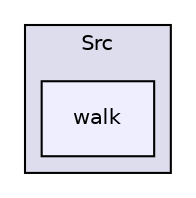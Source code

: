 digraph "E:/Documents/emu84/Src/walk" {
  compound=true
  node [ fontsize="10", fontname="Helvetica"];
  edge [ labelfontsize="10", labelfontname="Helvetica"];
  subgraph clusterdir_70617a7689e3ba1052ef75efeabd00df {
    graph [ bgcolor="#ddddee", pencolor="black", label="Src" fontname="Helvetica", fontsize="10", URL="dir_70617a7689e3ba1052ef75efeabd00df.html"]
  dir_0ad99882719bcd270c0692960622343b [shape=box, label="walk", style="filled", fillcolor="#eeeeff", pencolor="black", URL="dir_0ad99882719bcd270c0692960622343b.html"];
  }
}
